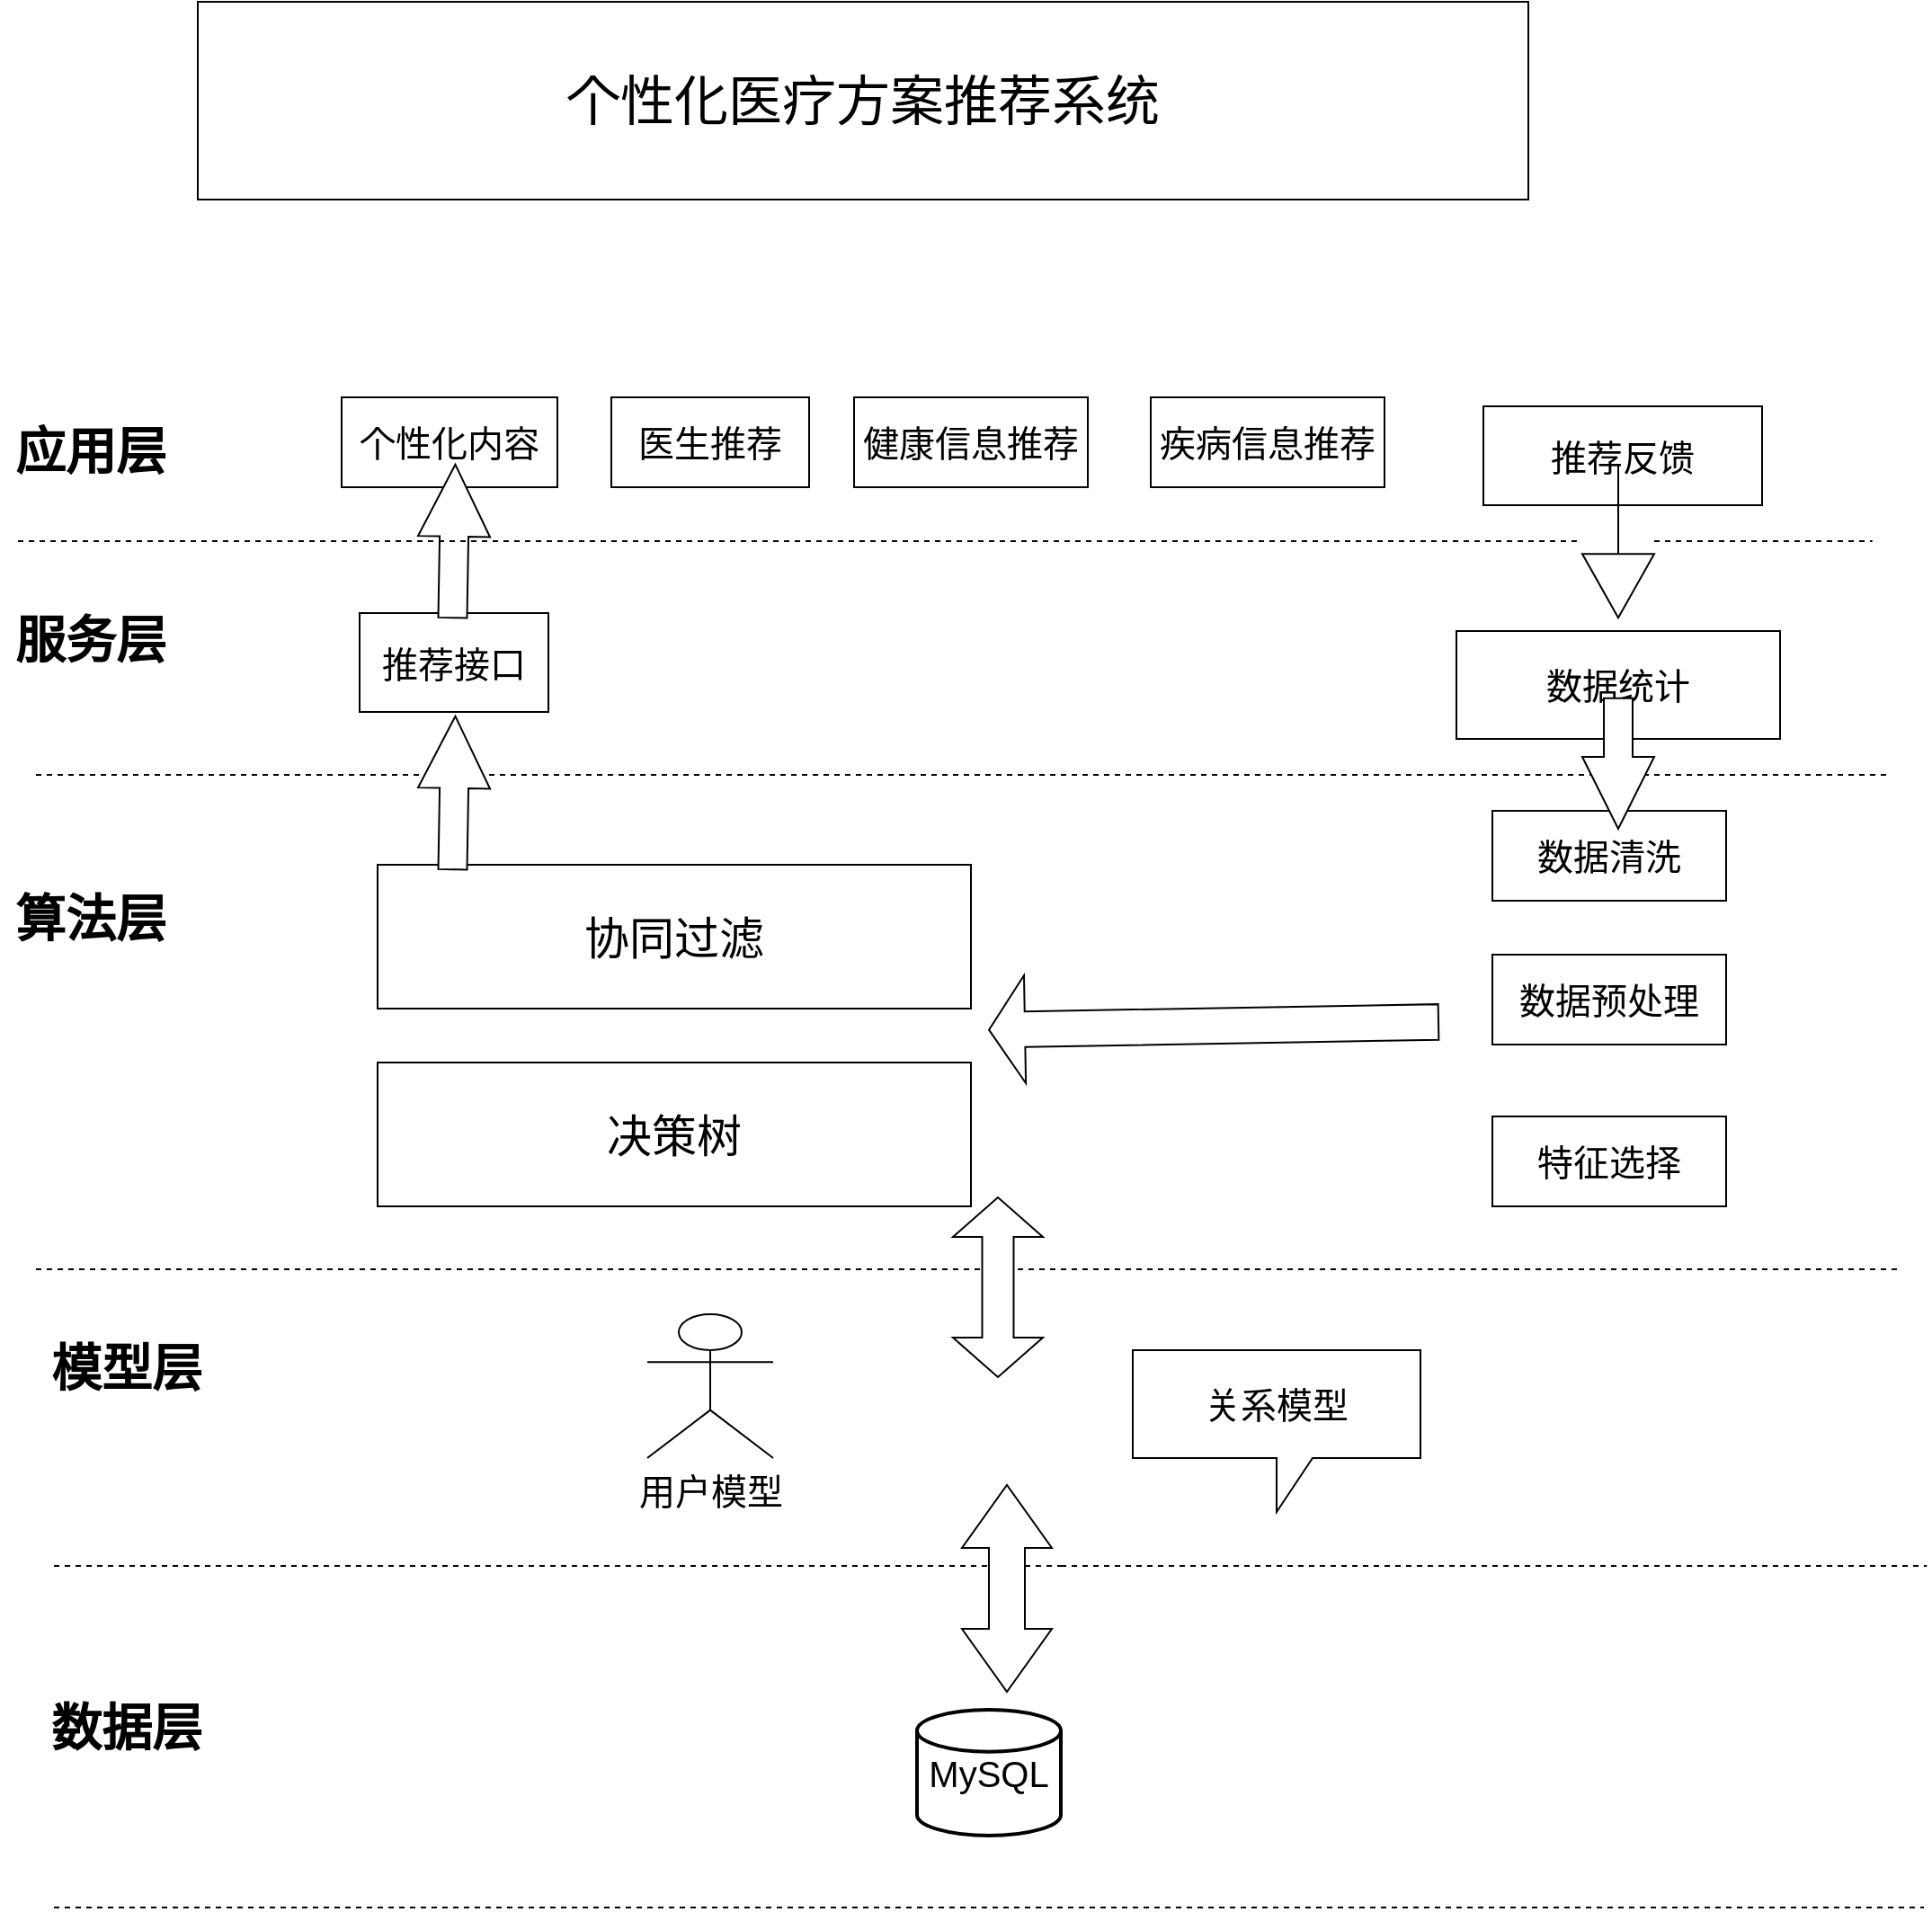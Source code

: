 <mxfile version="26.2.14">
  <diagram name="第 1 页" id="9XZ-QYUiuUYjjQEk-Z8B">
    <mxGraphModel dx="2619" dy="2580" grid="0" gridSize="10" guides="1" tooltips="1" connect="1" arrows="1" fold="1" page="1" pageScale="1" pageWidth="827" pageHeight="1169" math="0" shadow="0">
      <root>
        <mxCell id="0" />
        <mxCell id="1" parent="0" />
        <mxCell id="sBtHCMGNlXGOsHnf32km-1" value="&lt;font&gt;个性化内容&lt;/font&gt;" style="html=1;whiteSpace=wrap;fontSize=20;" parent="1" vertex="1">
          <mxGeometry x="320" y="-720" width="120" height="50" as="geometry" />
        </mxCell>
        <mxCell id="sBtHCMGNlXGOsHnf32km-2" value="应用层" style="text;strokeColor=none;fillColor=none;html=1;fontSize=28;fontStyle=1;verticalAlign=middle;align=center;" parent="1" vertex="1">
          <mxGeometry x="130" y="-710" width="100" height="40" as="geometry" />
        </mxCell>
        <mxCell id="sBtHCMGNlXGOsHnf32km-3" value="服务层" style="text;strokeColor=none;fillColor=none;html=1;fontSize=28;fontStyle=1;verticalAlign=middle;align=center;" parent="1" vertex="1">
          <mxGeometry x="130" y="-605" width="100" height="40" as="geometry" />
        </mxCell>
        <mxCell id="sBtHCMGNlXGOsHnf32km-4" value="&lt;font&gt;健康信息推荐&lt;/font&gt;" style="html=1;whiteSpace=wrap;fontSize=20;" parent="1" vertex="1">
          <mxGeometry x="605" y="-720" width="130" height="50" as="geometry" />
        </mxCell>
        <mxCell id="sBtHCMGNlXGOsHnf32km-5" value="&lt;font&gt;疾病信息推荐&lt;/font&gt;" style="html=1;whiteSpace=wrap;fontSize=20;" parent="1" vertex="1">
          <mxGeometry x="770" y="-720" width="130" height="50" as="geometry" />
        </mxCell>
        <mxCell id="sBtHCMGNlXGOsHnf32km-6" value="&lt;font&gt;医生推荐&lt;/font&gt;" style="html=1;whiteSpace=wrap;fontSize=20;" parent="1" vertex="1">
          <mxGeometry x="470" y="-720" width="110" height="50" as="geometry" />
        </mxCell>
        <mxCell id="sBtHCMGNlXGOsHnf32km-7" value="" style="endArrow=none;dashed=1;html=1;rounded=0;fontSize=20;" parent="1" source="sBtHCMGNlXGOsHnf32km-32" edge="1">
          <mxGeometry width="50" height="50" relative="1" as="geometry">
            <mxPoint x="140" y="-640" as="sourcePoint" />
            <mxPoint x="1171.333" y="-640" as="targetPoint" />
          </mxGeometry>
        </mxCell>
        <mxCell id="sBtHCMGNlXGOsHnf32km-8" value="" style="endArrow=none;dashed=1;html=1;rounded=0;fontSize=20;" parent="1" edge="1">
          <mxGeometry width="50" height="50" relative="1" as="geometry">
            <mxPoint x="150" y="-510" as="sourcePoint" />
            <mxPoint x="1180" y="-510" as="targetPoint" />
          </mxGeometry>
        </mxCell>
        <mxCell id="sBtHCMGNlXGOsHnf32km-9" value="&lt;font&gt;推荐接口&lt;/font&gt;" style="html=1;whiteSpace=wrap;fontSize=20;" parent="1" vertex="1">
          <mxGeometry x="330" y="-600" width="105" height="55" as="geometry" />
        </mxCell>
        <mxCell id="sBtHCMGNlXGOsHnf32km-10" value="算法层" style="text;strokeColor=none;fillColor=none;html=1;fontSize=28;fontStyle=1;verticalAlign=middle;align=center;" parent="1" vertex="1">
          <mxGeometry x="130" y="-450" width="100" height="40" as="geometry" />
        </mxCell>
        <mxCell id="sBtHCMGNlXGOsHnf32km-11" value="&lt;font&gt;协同过滤&lt;/font&gt;" style="html=1;whiteSpace=wrap;fontSize=25;" parent="1" vertex="1">
          <mxGeometry x="340" y="-460" width="330" height="80" as="geometry" />
        </mxCell>
        <mxCell id="sBtHCMGNlXGOsHnf32km-12" value="&lt;font&gt;决策树&lt;/font&gt;" style="html=1;whiteSpace=wrap;fontSize=25;" parent="1" vertex="1">
          <mxGeometry x="340" y="-350" width="330" height="80" as="geometry" />
        </mxCell>
        <mxCell id="sBtHCMGNlXGOsHnf32km-13" value="" style="endArrow=none;dashed=1;html=1;rounded=0;fontSize=20;" parent="1" edge="1">
          <mxGeometry width="50" height="50" relative="1" as="geometry">
            <mxPoint x="150" y="-235" as="sourcePoint" />
            <mxPoint x="1185" y="-235" as="targetPoint" />
          </mxGeometry>
        </mxCell>
        <mxCell id="sBtHCMGNlXGOsHnf32km-15" value="&lt;font&gt;数据统计&lt;/font&gt;" style="html=1;whiteSpace=wrap;fontSize=20;" parent="1" vertex="1">
          <mxGeometry x="940" y="-590" width="180" height="60" as="geometry" />
        </mxCell>
        <mxCell id="sBtHCMGNlXGOsHnf32km-18" value="&lt;font&gt;推荐反馈&lt;/font&gt;" style="html=1;whiteSpace=wrap;fontSize=20;" parent="1" vertex="1">
          <mxGeometry x="955" y="-715" width="155" height="55" as="geometry" />
        </mxCell>
        <mxCell id="sBtHCMGNlXGOsHnf32km-19" value="数据清洗" style="html=1;whiteSpace=wrap;fontSize=20;" parent="1" vertex="1">
          <mxGeometry x="960" y="-490" width="130" height="50" as="geometry" />
        </mxCell>
        <mxCell id="sBtHCMGNlXGOsHnf32km-20" value="数据预处理" style="html=1;whiteSpace=wrap;fontSize=20;" parent="1" vertex="1">
          <mxGeometry x="960" y="-410" width="130" height="50" as="geometry" />
        </mxCell>
        <mxCell id="sBtHCMGNlXGOsHnf32km-21" value="特征选择" style="html=1;whiteSpace=wrap;fontSize=20;" parent="1" vertex="1">
          <mxGeometry x="960" y="-320" width="130" height="50" as="geometry" />
        </mxCell>
        <mxCell id="sBtHCMGNlXGOsHnf32km-22" value="&lt;font style=&quot;font-size: 30px;&quot;&gt;个性化医疗方案推荐系统&lt;/font&gt;" style="html=1;whiteSpace=wrap;fontSize=20;" parent="1" vertex="1">
          <mxGeometry x="240" y="-940" width="740" height="110" as="geometry" />
        </mxCell>
        <mxCell id="sBtHCMGNlXGOsHnf32km-24" value="&lt;font&gt;用户模型&lt;/font&gt;" style="shape=umlActor;verticalLabelPosition=bottom;verticalAlign=top;html=1;fontSize=20;" parent="1" vertex="1">
          <mxGeometry x="490" y="-210" width="70" height="80" as="geometry" />
        </mxCell>
        <mxCell id="sBtHCMGNlXGOsHnf32km-29" value="" style="html=1;shadow=0;dashed=0;align=center;verticalAlign=middle;shape=mxgraph.arrows2.arrow;dy=0.6;dx=40;notch=0;rotation=-89;fontSize=20;" parent="1" vertex="1">
          <mxGeometry x="339.91" y="-520" width="85.17" height="40" as="geometry" />
        </mxCell>
        <mxCell id="sBtHCMGNlXGOsHnf32km-31" value="" style="html=1;shadow=0;dashed=0;align=center;verticalAlign=middle;shape=mxgraph.arrows2.arrow;dy=0.6;dx=40;notch=0;rotation=-89;fontSize=20;" parent="1" vertex="1">
          <mxGeometry x="339.905" y="-660.002" width="85.17" height="40" as="geometry" />
        </mxCell>
        <mxCell id="sBtHCMGNlXGOsHnf32km-33" value="" style="endArrow=none;dashed=1;html=1;rounded=0;fontSize=20;" parent="1" target="sBtHCMGNlXGOsHnf32km-32" edge="1">
          <mxGeometry width="50" height="50" relative="1" as="geometry">
            <mxPoint x="140" y="-640" as="sourcePoint" />
            <mxPoint x="1171.333" y="-640" as="targetPoint" />
          </mxGeometry>
        </mxCell>
        <mxCell id="sBtHCMGNlXGOsHnf32km-32" value="" style="html=1;shadow=0;dashed=0;align=center;verticalAlign=middle;shape=mxgraph.arrows2.arrow;dy=1;dx=35.51;notch=0;rotation=90;fontSize=20;" parent="1" vertex="1">
          <mxGeometry x="987.415" y="-660.002" width="85.17" height="40" as="geometry" />
        </mxCell>
        <mxCell id="sBtHCMGNlXGOsHnf32km-34" value="" style="html=1;shadow=0;dashed=0;align=center;verticalAlign=middle;shape=mxgraph.arrows2.arrow;dy=0.6;dx=40;notch=0;rotation=90;fontSize=20;" parent="1" vertex="1">
          <mxGeometry x="993.71" y="-536.3" width="72.58" height="40" as="geometry" />
        </mxCell>
        <mxCell id="sBtHCMGNlXGOsHnf32km-35" value="" style="html=1;shadow=0;dashed=0;align=center;verticalAlign=middle;shape=mxgraph.arrows2.arrow;dy=0.67;dx=20;notch=0;rotation=-181;fontSize=20;" parent="1" vertex="1">
          <mxGeometry x="680.01" y="-400.35" width="250.01" height="60" as="geometry" />
        </mxCell>
        <mxCell id="sBtHCMGNlXGOsHnf32km-36" value="模型层" style="text;strokeColor=none;fillColor=none;html=1;fontSize=28;fontStyle=1;verticalAlign=middle;align=center;" parent="1" vertex="1">
          <mxGeometry x="150" y="-200" width="100" height="40" as="geometry" />
        </mxCell>
        <mxCell id="sBtHCMGNlXGOsHnf32km-38" value="" style="endArrow=none;dashed=1;html=1;rounded=0;fontSize=20;" parent="1" edge="1">
          <mxGeometry width="50" height="50" relative="1" as="geometry">
            <mxPoint x="720" y="-70" as="sourcePoint" />
            <mxPoint x="1201.667" y="-70" as="targetPoint" />
          </mxGeometry>
        </mxCell>
        <mxCell id="sBtHCMGNlXGOsHnf32km-40" value="数据层" style="text;strokeColor=none;fillColor=none;html=1;fontSize=28;fontStyle=1;verticalAlign=middle;align=center;" parent="1" vertex="1">
          <mxGeometry x="150" width="100" height="40" as="geometry" />
        </mxCell>
        <mxCell id="sBtHCMGNlXGOsHnf32km-41" value="&lt;font&gt;关系模型&lt;/font&gt;" style="shape=callout;whiteSpace=wrap;html=1;perimeter=calloutPerimeter;fontSize=20;" parent="1" vertex="1">
          <mxGeometry x="760" y="-190" width="160" height="90" as="geometry" />
        </mxCell>
        <mxCell id="sBtHCMGNlXGOsHnf32km-42" value="" style="html=1;shadow=0;dashed=0;align=center;verticalAlign=middle;shape=mxgraph.arrows2.twoWayArrow;dy=0.65;dx=22;rotation=-90;fontSize=20;" parent="1" vertex="1">
          <mxGeometry x="635" y="-250" width="100" height="50" as="geometry" />
        </mxCell>
        <mxCell id="sBtHCMGNlXGOsHnf32km-46" value="&lt;font&gt;MySQL&lt;/font&gt;" style="strokeWidth=2;html=1;shape=mxgraph.flowchart.database;whiteSpace=wrap;fontSize=20;" parent="1" vertex="1">
          <mxGeometry x="640" y="10" width="80" height="70" as="geometry" />
        </mxCell>
        <mxCell id="sBtHCMGNlXGOsHnf32km-48" value="" style="endArrow=none;dashed=1;html=1;rounded=0;fontSize=20;" parent="1" edge="1">
          <mxGeometry width="50" height="50" relative="1" as="geometry">
            <mxPoint x="160" y="-70" as="sourcePoint" />
            <mxPoint x="720" y="-70" as="targetPoint" />
          </mxGeometry>
        </mxCell>
        <mxCell id="sBtHCMGNlXGOsHnf32km-45" value="" style="html=1;shadow=0;dashed=0;align=center;verticalAlign=middle;shape=mxgraph.arrows2.twoWayArrow;dy=0.6;dx=35;rotation=-90;fontSize=20;" parent="1" vertex="1">
          <mxGeometry x="632.5" y="-82.5" width="115" height="50" as="geometry" />
        </mxCell>
        <mxCell id="sBtHCMGNlXGOsHnf32km-51" value="" style="endArrow=none;dashed=1;html=1;rounded=0;fontSize=20;" parent="1" edge="1">
          <mxGeometry width="50" height="50" relative="1" as="geometry">
            <mxPoint x="160" y="120" as="sourcePoint" />
            <mxPoint x="1200" y="120" as="targetPoint" />
          </mxGeometry>
        </mxCell>
      </root>
    </mxGraphModel>
  </diagram>
</mxfile>

